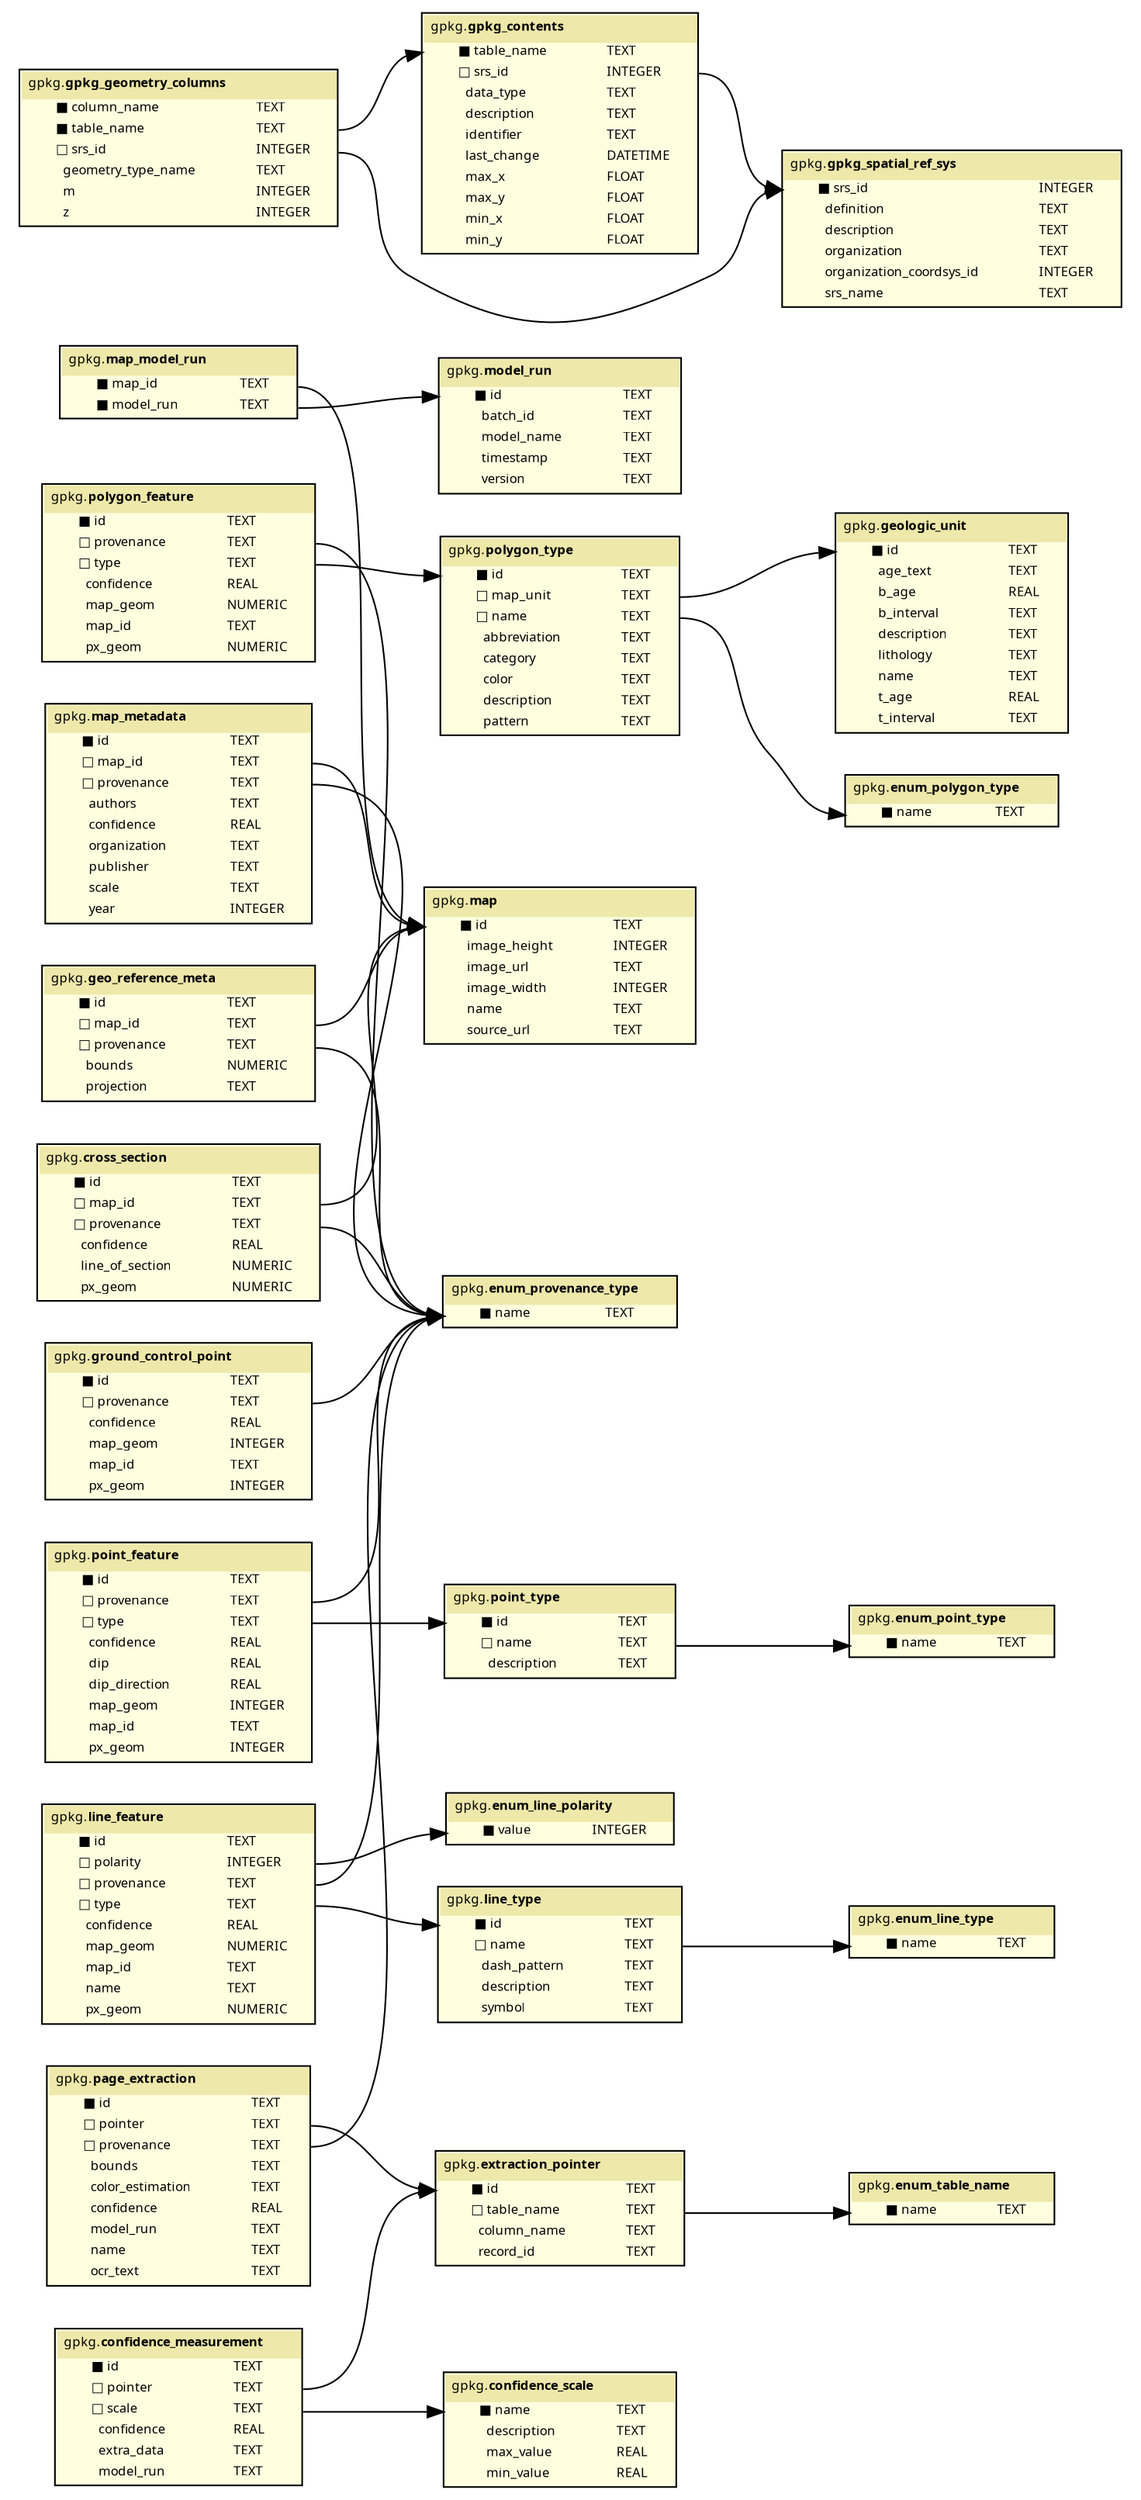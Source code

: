 /*
 Incorporating fixes from
 https://spin.atomicobject.com/2017/11/15/table-rel-diagrams-graphviz/
*/
digraph G {
  fontname = "Fira Code Regular"
  fontsize = 8
  rankdir=LR
  concentrate=true

  node [
      fontname = "Fira Code Regular"
      fontsize = 8
      shape = "plaintext"
  ]

  edge [
      fontname = "Fira Code Regular"
      fontsize = 8
  ]

  polygon_feature [label=<
    <table bgcolor="lightyellow" border="1" cellborder="0" cellspacing="0">
      <tr>
        <td colspan="2" cellpadding="4" align="left" bgcolor="palegoldenrod"><font face="Fira Code Regular" color="black">gpkg.</font><font face="Fira Code Bold" color="black">polygon_feature</font>
        </td>
      </tr><tr>
      <td align="left" border="0" port="id_in">
        <font face="Fira Code Medium">■ id</font>
      </td>
      <td align="left" port="id_out">
        <font face="Fira Code Regular">TEXT</font>
      </td>
    </tr> <tr>
      <td align="left" border="0" port="provenance_in">
        <font face="Fira Code Medium">□ provenance</font>
      </td>
      <td align="left" port="provenance_out">
        <font face="Fira Code Regular">TEXT</font>
      </td>
    </tr> <tr>
      <td align="left" border="0" port="type_in">
        <font face="Fira Code Medium">□ type</font>
      </td>
      <td align="left" port="type_out">
        <font face="Fira Code Regular">TEXT</font>
      </td>
    </tr> <tr>
      <td align="left" border="0" port="confidence_in">
        <font face="Fira Code Medium">  confidence</font>
      </td>
      <td align="left" port="confidence_out">
        <font face="Fira Code Regular">REAL</font>
      </td>
    </tr> <tr>
      <td align="left" border="0" port="map_geom_in">
        <font face="Fira Code Medium">  map_geom</font>
      </td>
      <td align="left" port="map_geom_out">
        <font face="Fira Code Regular">NUMERIC</font>
      </td>
    </tr> <tr>
      <td align="left" border="0" port="map_id_in">
        <font face="Fira Code Medium">  map_id</font>
      </td>
      <td align="left" port="map_id_out">
        <font face="Fira Code Regular">TEXT</font>
      </td>
    </tr> <tr>
      <td align="left" border="0" port="px_geom_in">
        <font face="Fira Code Medium">  px_geom</font>
      </td>
      <td align="left" port="px_geom_out">
        <font face="Fira Code Regular">NUMERIC</font>
      </td>
    </tr>
    </table>
    >]

    geo_reference_meta [label=<
    <table bgcolor="lightyellow" border="1" cellborder="0" cellspacing="0">
      <tr>
        <td colspan="2" cellpadding="4" align="left" bgcolor="palegoldenrod"><font face="Fira Code Regular" color="black">gpkg.</font><font face="Fira Code Bold" color="black">geo_reference_meta</font>
        </td>
      </tr><tr>
      <td align="left" border="0" port="id_in">
        <font face="Fira Code Medium">■ id</font>
      </td>
      <td align="left" port="id_out">
        <font face="Fira Code Regular">TEXT</font>
      </td>
    </tr> <tr>
      <td align="left" border="0" port="map_id_in">
        <font face="Fira Code Medium">□ map_id</font>
      </td>
      <td align="left" port="map_id_out">
        <font face="Fira Code Regular">TEXT</font>
      </td>
    </tr> <tr>
      <td align="left" border="0" port="provenance_in">
        <font face="Fira Code Medium">□ provenance</font>
      </td>
      <td align="left" port="provenance_out">
        <font face="Fira Code Regular">TEXT</font>
      </td>
    </tr> <tr>
      <td align="left" border="0" port="bounds_in">
        <font face="Fira Code Medium">  bounds</font>
      </td>
      <td align="left" port="bounds_out">
        <font face="Fira Code Regular">NUMERIC</font>
      </td>
    </tr> <tr>
      <td align="left" border="0" port="projection_in">
        <font face="Fira Code Medium">  projection</font>
      </td>
      <td align="left" port="projection_out">
        <font face="Fira Code Regular">TEXT</font>
      </td>
    </tr>
    </table>
    >]

    gpkg_geometry_columns [label=<
    <table bgcolor="lightyellow" border="1" cellborder="0" cellspacing="0">
      <tr>
        <td colspan="2" cellpadding="4" align="left" bgcolor="palegoldenrod"><font face="Fira Code Regular" color="black">gpkg.</font><font face="Fira Code Bold" color="black">gpkg_geometry_columns</font>
        </td>
      </tr><tr>
      <td align="left" border="0" port="column_name_in">
        <font face="Fira Code Medium">■ column_name</font>
      </td>
      <td align="left" port="column_name_out">
        <font face="Fira Code Regular">TEXT</font>
      </td>
    </tr> <tr>
      <td align="left" border="0" port="table_name_in">
        <font face="Fira Code Medium">■ table_name</font>
      </td>
      <td align="left" port="table_name_out">
        <font face="Fira Code Regular">TEXT</font>
      </td>
    </tr> <tr>
      <td align="left" border="0" port="srs_id_in">
        <font face="Fira Code Medium">□ srs_id</font>
      </td>
      <td align="left" port="srs_id_out">
        <font face="Fira Code Regular">INTEGER</font>
      </td>
    </tr> <tr>
      <td align="left" border="0" port="geometry_type_name_in">
        <font face="Fira Code Medium">  geometry_type_name</font>
      </td>
      <td align="left" port="geometry_type_name_out">
        <font face="Fira Code Regular">TEXT</font>
      </td>
    </tr> <tr>
      <td align="left" border="0" port="m_in">
        <font face="Fira Code Medium">  m</font>
      </td>
      <td align="left" port="m_out">
        <font face="Fira Code Regular">INTEGER</font>
      </td>
    </tr> <tr>
      <td align="left" border="0" port="z_in">
        <font face="Fira Code Medium">  z</font>
      </td>
      <td align="left" port="z_out">
        <font face="Fira Code Regular">INTEGER</font>
      </td>
    </tr>
    </table>
    >]

    cross_section [label=<
    <table bgcolor="lightyellow" border="1" cellborder="0" cellspacing="0">
      <tr>
        <td colspan="2" cellpadding="4" align="left" bgcolor="palegoldenrod"><font face="Fira Code Regular" color="black">gpkg.</font><font face="Fira Code Bold" color="black">cross_section</font>
        </td>
      </tr><tr>
      <td align="left" border="0" port="id_in">
        <font face="Fira Code Medium">■ id</font>
      </td>
      <td align="left" port="id_out">
        <font face="Fira Code Regular">TEXT</font>
      </td>
    </tr> <tr>
      <td align="left" border="0" port="map_id_in">
        <font face="Fira Code Medium">□ map_id</font>
      </td>
      <td align="left" port="map_id_out">
        <font face="Fira Code Regular">TEXT</font>
      </td>
    </tr> <tr>
      <td align="left" border="0" port="provenance_in">
        <font face="Fira Code Medium">□ provenance</font>
      </td>
      <td align="left" port="provenance_out">
        <font face="Fira Code Regular">TEXT</font>
      </td>
    </tr> <tr>
      <td align="left" border="0" port="confidence_in">
        <font face="Fira Code Medium">  confidence</font>
      </td>
      <td align="left" port="confidence_out">
        <font face="Fira Code Regular">REAL</font>
      </td>
    </tr> <tr>
      <td align="left" border="0" port="line_of_section_in">
        <font face="Fira Code Medium">  line_of_section</font>
      </td>
      <td align="left" port="line_of_section_out">
        <font face="Fira Code Regular">NUMERIC</font>
      </td>
    </tr> <tr>
      <td align="left" border="0" port="px_geom_in">
        <font face="Fira Code Medium">  px_geom</font>
      </td>
      <td align="left" port="px_geom_out">
        <font face="Fira Code Regular">NUMERIC</font>
      </td>
    </tr>
    </table>
    >]

    enum_line_type [label=<
    <table bgcolor="lightyellow" border="1" cellborder="0" cellspacing="0">
      <tr>
        <td colspan="2" cellpadding="4" align="left" bgcolor="palegoldenrod"><font face="Fira Code Regular" color="black">gpkg.</font><font face="Fira Code Bold" color="black">enum_line_type</font>
        </td>
      </tr><tr>
      <td align="left" border="0" port="name_in">
        <font face="Fira Code Medium">■ name</font>
      </td>
      <td align="left" port="name_out">
        <font face="Fira Code Regular">TEXT</font>
      </td>
    </tr>
    </table>
    >]

    point_type [label=<
    <table bgcolor="lightyellow" border="1" cellborder="0" cellspacing="0">
      <tr>
        <td colspan="2" cellpadding="4" align="left" bgcolor="palegoldenrod"><font face="Fira Code Regular" color="black">gpkg.</font><font face="Fira Code Bold" color="black">point_type</font>
        </td>
      </tr><tr>
      <td align="left" border="0" port="id_in">
        <font face="Fira Code Medium">■ id</font>
      </td>
      <td align="left" port="id_out">
        <font face="Fira Code Regular">TEXT</font>
      </td>
    </tr> <tr>
      <td align="left" border="0" port="name_in">
        <font face="Fira Code Medium">□ name</font>
      </td>
      <td align="left" port="name_out">
        <font face="Fira Code Regular">TEXT</font>
      </td>
    </tr> <tr>
      <td align="left" border="0" port="description_in">
        <font face="Fira Code Medium">  description</font>
      </td>
      <td align="left" port="description_out">
        <font face="Fira Code Regular">TEXT</font>
      </td>
    </tr>
    </table>
    >]

    polygon_type [label=<
    <table bgcolor="lightyellow" border="1" cellborder="0" cellspacing="0">
      <tr>
        <td colspan="2" cellpadding="4" align="left" bgcolor="palegoldenrod"><font face="Fira Code Regular" color="black">gpkg.</font><font face="Fira Code Bold" color="black">polygon_type</font>
        </td>
      </tr><tr>
      <td align="left" border="0" port="id_in">
        <font face="Fira Code Medium">■ id</font>
      </td>
      <td align="left" port="id_out">
        <font face="Fira Code Regular">TEXT</font>
      </td>
    </tr> <tr>
      <td align="left" border="0" port="map_unit_in">
        <font face="Fira Code Medium">□ map_unit</font>
      </td>
      <td align="left" port="map_unit_out">
        <font face="Fira Code Regular">TEXT</font>
      </td>
    </tr> <tr>
      <td align="left" border="0" port="name_in">
        <font face="Fira Code Medium">□ name</font>
      </td>
      <td align="left" port="name_out">
        <font face="Fira Code Regular">TEXT</font>
      </td>
    </tr> <tr>
      <td align="left" border="0" port="abbreviation_in">
        <font face="Fira Code Medium">  abbreviation</font>
      </td>
      <td align="left" port="abbreviation_out">
        <font face="Fira Code Regular">TEXT</font>
      </td>
    </tr> <tr>
      <td align="left" border="0" port="category_in">
        <font face="Fira Code Medium">  category</font>
      </td>
      <td align="left" port="category_out">
        <font face="Fira Code Regular">TEXT</font>
      </td>
    </tr> <tr>
      <td align="left" border="0" port="color_in">
        <font face="Fira Code Medium">  color</font>
      </td>
      <td align="left" port="color_out">
        <font face="Fira Code Regular">TEXT</font>
      </td>
    </tr> <tr>
      <td align="left" border="0" port="description_in">
        <font face="Fira Code Medium">  description</font>
      </td>
      <td align="left" port="description_out">
        <font face="Fira Code Regular">TEXT</font>
      </td>
    </tr> <tr>
      <td align="left" border="0" port="pattern_in">
        <font face="Fira Code Medium">  pattern</font>
      </td>
      <td align="left" port="pattern_out">
        <font face="Fira Code Regular">TEXT</font>
      </td>
    </tr>
    </table>
    >]

    point_feature [label=<
    <table bgcolor="lightyellow" border="1" cellborder="0" cellspacing="0">
      <tr>
        <td colspan="2" cellpadding="4" align="left" bgcolor="palegoldenrod"><font face="Fira Code Regular" color="black">gpkg.</font><font face="Fira Code Bold" color="black">point_feature</font>
        </td>
      </tr><tr>
      <td align="left" border="0" port="id_in">
        <font face="Fira Code Medium">■ id</font>
      </td>
      <td align="left" port="id_out">
        <font face="Fira Code Regular">TEXT</font>
      </td>
    </tr> <tr>
      <td align="left" border="0" port="provenance_in">
        <font face="Fira Code Medium">□ provenance</font>
      </td>
      <td align="left" port="provenance_out">
        <font face="Fira Code Regular">TEXT</font>
      </td>
    </tr> <tr>
      <td align="left" border="0" port="type_in">
        <font face="Fira Code Medium">□ type</font>
      </td>
      <td align="left" port="type_out">
        <font face="Fira Code Regular">TEXT</font>
      </td>
    </tr> <tr>
      <td align="left" border="0" port="confidence_in">
        <font face="Fira Code Medium">  confidence</font>
      </td>
      <td align="left" port="confidence_out">
        <font face="Fira Code Regular">REAL</font>
      </td>
    </tr> <tr>
      <td align="left" border="0" port="dip_in">
        <font face="Fira Code Medium">  dip</font>
      </td>
      <td align="left" port="dip_out">
        <font face="Fira Code Regular">REAL</font>
      </td>
    </tr> <tr>
      <td align="left" border="0" port="dip_direction_in">
        <font face="Fira Code Medium">  dip_direction</font>
      </td>
      <td align="left" port="dip_direction_out">
        <font face="Fira Code Regular">REAL</font>
      </td>
    </tr> <tr>
      <td align="left" border="0" port="map_geom_in">
        <font face="Fira Code Medium">  map_geom</font>
      </td>
      <td align="left" port="map_geom_out">
        <font face="Fira Code Regular">INTEGER</font>
      </td>
    </tr> <tr>
      <td align="left" border="0" port="map_id_in">
        <font face="Fira Code Medium">  map_id</font>
      </td>
      <td align="left" port="map_id_out">
        <font face="Fira Code Regular">TEXT</font>
      </td>
    </tr> <tr>
      <td align="left" border="0" port="px_geom_in">
        <font face="Fira Code Medium">  px_geom</font>
      </td>
      <td align="left" port="px_geom_out">
        <font face="Fira Code Regular">INTEGER</font>
      </td>
    </tr>
    </table>
    >]

    confidence_scale [label=<
    <table bgcolor="lightyellow" border="1" cellborder="0" cellspacing="0">
      <tr>
        <td colspan="2" cellpadding="4" align="left" bgcolor="palegoldenrod"><font face="Fira Code Regular" color="black">gpkg.</font><font face="Fira Code Bold" color="black">confidence_scale</font>
        </td>
      </tr><tr>
      <td align="left" border="0" port="name_in">
        <font face="Fira Code Medium">■ name</font>
      </td>
      <td align="left" port="name_out">
        <font face="Fira Code Regular">TEXT</font>
      </td>
    </tr> <tr>
      <td align="left" border="0" port="description_in">
        <font face="Fira Code Medium">  description</font>
      </td>
      <td align="left" port="description_out">
        <font face="Fira Code Regular">TEXT</font>
      </td>
    </tr> <tr>
      <td align="left" border="0" port="max_value_in">
        <font face="Fira Code Medium">  max_value</font>
      </td>
      <td align="left" port="max_value_out">
        <font face="Fira Code Regular">REAL</font>
      </td>
    </tr> <tr>
      <td align="left" border="0" port="min_value_in">
        <font face="Fira Code Medium">  min_value</font>
      </td>
      <td align="left" port="min_value_out">
        <font face="Fira Code Regular">REAL</font>
      </td>
    </tr>
    </table>
    >]

    enum_line_polarity [label=<
    <table bgcolor="lightyellow" border="1" cellborder="0" cellspacing="0">
      <tr>
        <td colspan="2" cellpadding="4" align="left" bgcolor="palegoldenrod"><font face="Fira Code Regular" color="black">gpkg.</font><font face="Fira Code Bold" color="black">enum_line_polarity</font>
        </td>
      </tr><tr>
      <td align="left" border="0" port="value_in">
        <font face="Fira Code Medium">■ value</font>
      </td>
      <td align="left" port="value_out">
        <font face="Fira Code Regular">INTEGER</font>
      </td>
    </tr>
    </table>
    >]

    ground_control_point [label=<
    <table bgcolor="lightyellow" border="1" cellborder="0" cellspacing="0">
      <tr>
        <td colspan="2" cellpadding="4" align="left" bgcolor="palegoldenrod"><font face="Fira Code Regular" color="black">gpkg.</font><font face="Fira Code Bold" color="black">ground_control_point</font>
        </td>
      </tr><tr>
      <td align="left" border="0" port="id_in">
        <font face="Fira Code Medium">■ id</font>
      </td>
      <td align="left" port="id_out">
        <font face="Fira Code Regular">TEXT</font>
      </td>
    </tr> <tr>
      <td align="left" border="0" port="provenance_in">
        <font face="Fira Code Medium">□ provenance</font>
      </td>
      <td align="left" port="provenance_out">
        <font face="Fira Code Regular">TEXT</font>
      </td>
    </tr> <tr>
      <td align="left" border="0" port="confidence_in">
        <font face="Fira Code Medium">  confidence</font>
      </td>
      <td align="left" port="confidence_out">
        <font face="Fira Code Regular">REAL</font>
      </td>
    </tr> <tr>
      <td align="left" border="0" port="map_geom_in">
        <font face="Fira Code Medium">  map_geom</font>
      </td>
      <td align="left" port="map_geom_out">
        <font face="Fira Code Regular">INTEGER</font>
      </td>
    </tr> <tr>
      <td align="left" border="0" port="map_id_in">
        <font face="Fira Code Medium">  map_id</font>
      </td>
      <td align="left" port="map_id_out">
        <font face="Fira Code Regular">TEXT</font>
      </td>
    </tr> <tr>
      <td align="left" border="0" port="px_geom_in">
        <font face="Fira Code Medium">  px_geom</font>
      </td>
      <td align="left" port="px_geom_out">
        <font face="Fira Code Regular">INTEGER</font>
      </td>
    </tr>
    </table>
    >]

    map_metadata [label=<
    <table bgcolor="lightyellow" border="1" cellborder="0" cellspacing="0">
      <tr>
        <td colspan="2" cellpadding="4" align="left" bgcolor="palegoldenrod"><font face="Fira Code Regular" color="black">gpkg.</font><font face="Fira Code Bold" color="black">map_metadata</font>
        </td>
      </tr><tr>
      <td align="left" border="0" port="id_in">
        <font face="Fira Code Medium">■ id</font>
      </td>
      <td align="left" port="id_out">
        <font face="Fira Code Regular">TEXT</font>
      </td>
    </tr> <tr>
      <td align="left" border="0" port="map_id_in">
        <font face="Fira Code Medium">□ map_id</font>
      </td>
      <td align="left" port="map_id_out">
        <font face="Fira Code Regular">TEXT</font>
      </td>
    </tr> <tr>
      <td align="left" border="0" port="provenance_in">
        <font face="Fira Code Medium">□ provenance</font>
      </td>
      <td align="left" port="provenance_out">
        <font face="Fira Code Regular">TEXT</font>
      </td>
    </tr> <tr>
      <td align="left" border="0" port="authors_in">
        <font face="Fira Code Medium">  authors</font>
      </td>
      <td align="left" port="authors_out">
        <font face="Fira Code Regular">TEXT</font>
      </td>
    </tr> <tr>
      <td align="left" border="0" port="confidence_in">
        <font face="Fira Code Medium">  confidence</font>
      </td>
      <td align="left" port="confidence_out">
        <font face="Fira Code Regular">REAL</font>
      </td>
    </tr> <tr>
      <td align="left" border="0" port="organization_in">
        <font face="Fira Code Medium">  organization</font>
      </td>
      <td align="left" port="organization_out">
        <font face="Fira Code Regular">TEXT</font>
      </td>
    </tr> <tr>
      <td align="left" border="0" port="publisher_in">
        <font face="Fira Code Medium">  publisher</font>
      </td>
      <td align="left" port="publisher_out">
        <font face="Fira Code Regular">TEXT</font>
      </td>
    </tr> <tr>
      <td align="left" border="0" port="scale_in">
        <font face="Fira Code Medium">  scale</font>
      </td>
      <td align="left" port="scale_out">
        <font face="Fira Code Regular">TEXT</font>
      </td>
    </tr> <tr>
      <td align="left" border="0" port="year_in">
        <font face="Fira Code Medium">  year</font>
      </td>
      <td align="left" port="year_out">
        <font face="Fira Code Regular">INTEGER</font>
      </td>
    </tr>
    </table>
    >]

    map [label=<
    <table bgcolor="lightyellow" border="1" cellborder="0" cellspacing="0">
      <tr>
        <td colspan="2" cellpadding="4" align="left" bgcolor="palegoldenrod"><font face="Fira Code Regular" color="black">gpkg.</font><font face="Fira Code Bold" color="black">map</font>
        </td>
      </tr><tr>
      <td align="left" border="0" port="id_in">
        <font face="Fira Code Medium">■ id</font>
      </td>
      <td align="left" port="id_out">
        <font face="Fira Code Regular">TEXT</font>
      </td>
    </tr> <tr>
      <td align="left" border="0" port="image_height_in">
        <font face="Fira Code Medium">  image_height</font>
      </td>
      <td align="left" port="image_height_out">
        <font face="Fira Code Regular">INTEGER</font>
      </td>
    </tr> <tr>
      <td align="left" border="0" port="image_url_in">
        <font face="Fira Code Medium">  image_url</font>
      </td>
      <td align="left" port="image_url_out">
        <font face="Fira Code Regular">TEXT</font>
      </td>
    </tr> <tr>
      <td align="left" border="0" port="image_width_in">
        <font face="Fira Code Medium">  image_width</font>
      </td>
      <td align="left" port="image_width_out">
        <font face="Fira Code Regular">INTEGER</font>
      </td>
    </tr> <tr>
      <td align="left" border="0" port="name_in">
        <font face="Fira Code Medium">  name</font>
      </td>
      <td align="left" port="name_out">
        <font face="Fira Code Regular">TEXT</font>
      </td>
    </tr> <tr>
      <td align="left" border="0" port="source_url_in">
        <font face="Fira Code Medium">  source_url</font>
      </td>
      <td align="left" port="source_url_out">
        <font face="Fira Code Regular">TEXT</font>
      </td>
    </tr>
    </table>
    >]

    enum_table_name [label=<
    <table bgcolor="lightyellow" border="1" cellborder="0" cellspacing="0">
      <tr>
        <td colspan="2" cellpadding="4" align="left" bgcolor="palegoldenrod"><font face="Fira Code Regular" color="black">gpkg.</font><font face="Fira Code Bold" color="black">enum_table_name</font>
        </td>
      </tr><tr>
      <td align="left" border="0" port="name_in">
        <font face="Fira Code Medium">■ name</font>
      </td>
      <td align="left" port="name_out">
        <font face="Fira Code Regular">TEXT</font>
      </td>
    </tr>
    </table>
    >]

    model_run [label=<
    <table bgcolor="lightyellow" border="1" cellborder="0" cellspacing="0">
      <tr>
        <td colspan="2" cellpadding="4" align="left" bgcolor="palegoldenrod"><font face="Fira Code Regular" color="black">gpkg.</font><font face="Fira Code Bold" color="black">model_run</font>
        </td>
      </tr><tr>
      <td align="left" border="0" port="id_in">
        <font face="Fira Code Medium">■ id</font>
      </td>
      <td align="left" port="id_out">
        <font face="Fira Code Regular">TEXT</font>
      </td>
    </tr> <tr>
      <td align="left" border="0" port="batch_id_in">
        <font face="Fira Code Medium">  batch_id</font>
      </td>
      <td align="left" port="batch_id_out">
        <font face="Fira Code Regular">TEXT</font>
      </td>
    </tr> <tr>
      <td align="left" border="0" port="model_name_in">
        <font face="Fira Code Medium">  model_name</font>
      </td>
      <td align="left" port="model_name_out">
        <font face="Fira Code Regular">TEXT</font>
      </td>
    </tr> <tr>
      <td align="left" border="0" port="timestamp_in">
        <font face="Fira Code Medium">  timestamp</font>
      </td>
      <td align="left" port="timestamp_out">
        <font face="Fira Code Regular">TEXT</font>
      </td>
    </tr> <tr>
      <td align="left" border="0" port="version_in">
        <font face="Fira Code Medium">  version</font>
      </td>
      <td align="left" port="version_out">
        <font face="Fira Code Regular">TEXT</font>
      </td>
    </tr>
    </table>
    >]

    enum_provenance_type [label=<
    <table bgcolor="lightyellow" border="1" cellborder="0" cellspacing="0">
      <tr>
        <td colspan="2" cellpadding="4" align="left" bgcolor="palegoldenrod"><font face="Fira Code Regular" color="black">gpkg.</font><font face="Fira Code Bold" color="black">enum_provenance_type</font>
        </td>
      </tr><tr>
      <td align="left" border="0" port="name_in">
        <font face="Fira Code Medium">■ name</font>
      </td>
      <td align="left" port="name_out">
        <font face="Fira Code Regular">TEXT</font>
      </td>
    </tr>
    </table>
    >]

    line_feature [label=<
    <table bgcolor="lightyellow" border="1" cellborder="0" cellspacing="0">
      <tr>
        <td colspan="2" cellpadding="4" align="left" bgcolor="palegoldenrod"><font face="Fira Code Regular" color="black">gpkg.</font><font face="Fira Code Bold" color="black">line_feature</font>
        </td>
      </tr><tr>
      <td align="left" border="0" port="id_in">
        <font face="Fira Code Medium">■ id</font>
      </td>
      <td align="left" port="id_out">
        <font face="Fira Code Regular">TEXT</font>
      </td>
    </tr> <tr>
      <td align="left" border="0" port="polarity_in">
        <font face="Fira Code Medium">□ polarity</font>
      </td>
      <td align="left" port="polarity_out">
        <font face="Fira Code Regular">INTEGER</font>
      </td>
    </tr> <tr>
      <td align="left" border="0" port="provenance_in">
        <font face="Fira Code Medium">□ provenance</font>
      </td>
      <td align="left" port="provenance_out">
        <font face="Fira Code Regular">TEXT</font>
      </td>
    </tr> <tr>
      <td align="left" border="0" port="type_in">
        <font face="Fira Code Medium">□ type</font>
      </td>
      <td align="left" port="type_out">
        <font face="Fira Code Regular">TEXT</font>
      </td>
    </tr> <tr>
      <td align="left" border="0" port="confidence_in">
        <font face="Fira Code Medium">  confidence</font>
      </td>
      <td align="left" port="confidence_out">
        <font face="Fira Code Regular">REAL</font>
      </td>
    </tr> <tr>
      <td align="left" border="0" port="map_geom_in">
        <font face="Fira Code Medium">  map_geom</font>
      </td>
      <td align="left" port="map_geom_out">
        <font face="Fira Code Regular">NUMERIC</font>
      </td>
    </tr> <tr>
      <td align="left" border="0" port="map_id_in">
        <font face="Fira Code Medium">  map_id</font>
      </td>
      <td align="left" port="map_id_out">
        <font face="Fira Code Regular">TEXT</font>
      </td>
    </tr> <tr>
      <td align="left" border="0" port="name_in">
        <font face="Fira Code Medium">  name</font>
      </td>
      <td align="left" port="name_out">
        <font face="Fira Code Regular">TEXT</font>
      </td>
    </tr> <tr>
      <td align="left" border="0" port="px_geom_in">
        <font face="Fira Code Medium">  px_geom</font>
      </td>
      <td align="left" port="px_geom_out">
        <font face="Fira Code Regular">NUMERIC</font>
      </td>
    </tr>
    </table>
    >]

    map_model_run [label=<
    <table bgcolor="lightyellow" border="1" cellborder="0" cellspacing="0">
      <tr>
        <td colspan="2" cellpadding="4" align="left" bgcolor="palegoldenrod"><font face="Fira Code Regular" color="black">gpkg.</font><font face="Fira Code Bold" color="black">map_model_run</font>
        </td>
      </tr><tr>
      <td align="left" border="0" port="map_id_in">
        <font face="Fira Code Medium">■ map_id</font>
      </td>
      <td align="left" port="map_id_out">
        <font face="Fira Code Regular">TEXT</font>
      </td>
    </tr> <tr>
      <td align="left" border="0" port="model_run_in">
        <font face="Fira Code Medium">■ model_run</font>
      </td>
      <td align="left" port="model_run_out">
        <font face="Fira Code Regular">TEXT</font>
      </td>
    </tr>
    </table>
    >]

    gpkg_spatial_ref_sys [label=<
    <table bgcolor="lightyellow" border="1" cellborder="0" cellspacing="0">
      <tr>
        <td colspan="2" cellpadding="4" align="left" bgcolor="palegoldenrod"><font face="Fira Code Regular" color="black">gpkg.</font><font face="Fira Code Bold" color="black">gpkg_spatial_ref_sys</font>
        </td>
      </tr><tr>
      <td align="left" border="0" port="srs_id_in">
        <font face="Fira Code Medium">■ srs_id</font>
      </td>
      <td align="left" port="srs_id_out">
        <font face="Fira Code Regular">INTEGER</font>
      </td>
    </tr> <tr>
      <td align="left" border="0" port="definition_in">
        <font face="Fira Code Medium">  definition</font>
      </td>
      <td align="left" port="definition_out">
        <font face="Fira Code Regular">TEXT</font>
      </td>
    </tr> <tr>
      <td align="left" border="0" port="description_in">
        <font face="Fira Code Medium">  description</font>
      </td>
      <td align="left" port="description_out">
        <font face="Fira Code Regular">TEXT</font>
      </td>
    </tr> <tr>
      <td align="left" border="0" port="organization_in">
        <font face="Fira Code Medium">  organization</font>
      </td>
      <td align="left" port="organization_out">
        <font face="Fira Code Regular">TEXT</font>
      </td>
    </tr> <tr>
      <td align="left" border="0" port="organization_coordsys_id_in">
        <font face="Fira Code Medium">  organization_coordsys_id</font>
      </td>
      <td align="left" port="organization_coordsys_id_out">
        <font face="Fira Code Regular">INTEGER</font>
      </td>
    </tr> <tr>
      <td align="left" border="0" port="srs_name_in">
        <font face="Fira Code Medium">  srs_name</font>
      </td>
      <td align="left" port="srs_name_out">
        <font face="Fira Code Regular">TEXT</font>
      </td>
    </tr>
    </table>
    >]

    page_extraction [label=<
    <table bgcolor="lightyellow" border="1" cellborder="0" cellspacing="0">
      <tr>
        <td colspan="2" cellpadding="4" align="left" bgcolor="palegoldenrod"><font face="Fira Code Regular" color="black">gpkg.</font><font face="Fira Code Bold" color="black">page_extraction</font>
        </td>
      </tr><tr>
      <td align="left" border="0" port="id_in">
        <font face="Fira Code Medium">■ id</font>
      </td>
      <td align="left" port="id_out">
        <font face="Fira Code Regular">TEXT</font>
      </td>
    </tr> <tr>
      <td align="left" border="0" port="pointer_in">
        <font face="Fira Code Medium">□ pointer</font>
      </td>
      <td align="left" port="pointer_out">
        <font face="Fira Code Regular">TEXT</font>
      </td>
    </tr> <tr>
      <td align="left" border="0" port="provenance_in">
        <font face="Fira Code Medium">□ provenance</font>
      </td>
      <td align="left" port="provenance_out">
        <font face="Fira Code Regular">TEXT</font>
      </td>
    </tr> <tr>
      <td align="left" border="0" port="bounds_in">
        <font face="Fira Code Medium">  bounds</font>
      </td>
      <td align="left" port="bounds_out">
        <font face="Fira Code Regular">TEXT</font>
      </td>
    </tr> <tr>
      <td align="left" border="0" port="color_estimation_in">
        <font face="Fira Code Medium">  color_estimation</font>
      </td>
      <td align="left" port="color_estimation_out">
        <font face="Fira Code Regular">TEXT</font>
      </td>
    </tr> <tr>
      <td align="left" border="0" port="confidence_in">
        <font face="Fira Code Medium">  confidence</font>
      </td>
      <td align="left" port="confidence_out">
        <font face="Fira Code Regular">REAL</font>
      </td>
    </tr> <tr>
      <td align="left" border="0" port="model_run_in">
        <font face="Fira Code Medium">  model_run</font>
      </td>
      <td align="left" port="model_run_out">
        <font face="Fira Code Regular">TEXT</font>
      </td>
    </tr> <tr>
      <td align="left" border="0" port="name_in">
        <font face="Fira Code Medium">  name</font>
      </td>
      <td align="left" port="name_out">
        <font face="Fira Code Regular">TEXT</font>
      </td>
    </tr> <tr>
      <td align="left" border="0" port="ocr_text_in">
        <font face="Fira Code Medium">  ocr_text</font>
      </td>
      <td align="left" port="ocr_text_out">
        <font face="Fira Code Regular">TEXT</font>
      </td>
    </tr>
    </table>
    >]

    extraction_pointer [label=<
    <table bgcolor="lightyellow" border="1" cellborder="0" cellspacing="0">
      <tr>
        <td colspan="2" cellpadding="4" align="left" bgcolor="palegoldenrod"><font face="Fira Code Regular" color="black">gpkg.</font><font face="Fira Code Bold" color="black">extraction_pointer</font>
        </td>
      </tr><tr>
      <td align="left" border="0" port="id_in">
        <font face="Fira Code Medium">■ id</font>
      </td>
      <td align="left" port="id_out">
        <font face="Fira Code Regular">TEXT</font>
      </td>
    </tr> <tr>
      <td align="left" border="0" port="table_name_in">
        <font face="Fira Code Medium">□ table_name</font>
      </td>
      <td align="left" port="table_name_out">
        <font face="Fira Code Regular">TEXT</font>
      </td>
    </tr> <tr>
      <td align="left" border="0" port="column_name_in">
        <font face="Fira Code Medium">  column_name</font>
      </td>
      <td align="left" port="column_name_out">
        <font face="Fira Code Regular">TEXT</font>
      </td>
    </tr> <tr>
      <td align="left" border="0" port="record_id_in">
        <font face="Fira Code Medium">  record_id</font>
      </td>
      <td align="left" port="record_id_out">
        <font face="Fira Code Regular">TEXT</font>
      </td>
    </tr>
    </table>
    >]

    enum_point_type [label=<
    <table bgcolor="lightyellow" border="1" cellborder="0" cellspacing="0">
      <tr>
        <td colspan="2" cellpadding="4" align="left" bgcolor="palegoldenrod"><font face="Fira Code Regular" color="black">gpkg.</font><font face="Fira Code Bold" color="black">enum_point_type</font>
        </td>
      </tr><tr>
      <td align="left" border="0" port="name_in">
        <font face="Fira Code Medium">■ name</font>
      </td>
      <td align="left" port="name_out">
        <font face="Fira Code Regular">TEXT</font>
      </td>
    </tr>
    </table>
    >]

    confidence_measurement [label=<
    <table bgcolor="lightyellow" border="1" cellborder="0" cellspacing="0">
      <tr>
        <td colspan="2" cellpadding="4" align="left" bgcolor="palegoldenrod"><font face="Fira Code Regular" color="black">gpkg.</font><font face="Fira Code Bold" color="black">confidence_measurement</font>
        </td>
      </tr><tr>
      <td align="left" border="0" port="id_in">
        <font face="Fira Code Medium">■ id</font>
      </td>
      <td align="left" port="id_out">
        <font face="Fira Code Regular">TEXT</font>
      </td>
    </tr> <tr>
      <td align="left" border="0" port="pointer_in">
        <font face="Fira Code Medium">□ pointer</font>
      </td>
      <td align="left" port="pointer_out">
        <font face="Fira Code Regular">TEXT</font>
      </td>
    </tr> <tr>
      <td align="left" border="0" port="scale_in">
        <font face="Fira Code Medium">□ scale</font>
      </td>
      <td align="left" port="scale_out">
        <font face="Fira Code Regular">TEXT</font>
      </td>
    </tr> <tr>
      <td align="left" border="0" port="confidence_in">
        <font face="Fira Code Medium">  confidence</font>
      </td>
      <td align="left" port="confidence_out">
        <font face="Fira Code Regular">REAL</font>
      </td>
    </tr> <tr>
      <td align="left" border="0" port="extra_data_in">
        <font face="Fira Code Medium">  extra_data</font>
      </td>
      <td align="left" port="extra_data_out">
        <font face="Fira Code Regular">TEXT</font>
      </td>
    </tr> <tr>
      <td align="left" border="0" port="model_run_in">
        <font face="Fira Code Medium">  model_run</font>
      </td>
      <td align="left" port="model_run_out">
        <font face="Fira Code Regular">TEXT</font>
      </td>
    </tr>
    </table>
    >]

    gpkg_contents [label=<
    <table bgcolor="lightyellow" border="1" cellborder="0" cellspacing="0">
      <tr>
        <td colspan="2" cellpadding="4" align="left" bgcolor="palegoldenrod"><font face="Fira Code Regular" color="black">gpkg.</font><font face="Fira Code Bold" color="black">gpkg_contents</font>
        </td>
      </tr><tr>
      <td align="left" border="0" port="table_name_in">
        <font face="Fira Code Medium">■ table_name</font>
      </td>
      <td align="left" port="table_name_out">
        <font face="Fira Code Regular">TEXT</font>
      </td>
    </tr> <tr>
      <td align="left" border="0" port="srs_id_in">
        <font face="Fira Code Medium">□ srs_id</font>
      </td>
      <td align="left" port="srs_id_out">
        <font face="Fira Code Regular">INTEGER</font>
      </td>
    </tr> <tr>
      <td align="left" border="0" port="data_type_in">
        <font face="Fira Code Medium">  data_type</font>
      </td>
      <td align="left" port="data_type_out">
        <font face="Fira Code Regular">TEXT</font>
      </td>
    </tr> <tr>
      <td align="left" border="0" port="description_in">
        <font face="Fira Code Medium">  description</font>
      </td>
      <td align="left" port="description_out">
        <font face="Fira Code Regular">TEXT</font>
      </td>
    </tr> <tr>
      <td align="left" border="0" port="identifier_in">
        <font face="Fira Code Medium">  identifier</font>
      </td>
      <td align="left" port="identifier_out">
        <font face="Fira Code Regular">TEXT</font>
      </td>
    </tr> <tr>
      <td align="left" border="0" port="last_change_in">
        <font face="Fira Code Medium">  last_change</font>
      </td>
      <td align="left" port="last_change_out">
        <font face="Fira Code Regular">DATETIME</font>
      </td>
    </tr> <tr>
      <td align="left" border="0" port="max_x_in">
        <font face="Fira Code Medium">  max_x</font>
      </td>
      <td align="left" port="max_x_out">
        <font face="Fira Code Regular">FLOAT</font>
      </td>
    </tr> <tr>
      <td align="left" border="0" port="max_y_in">
        <font face="Fira Code Medium">  max_y</font>
      </td>
      <td align="left" port="max_y_out">
        <font face="Fira Code Regular">FLOAT</font>
      </td>
    </tr> <tr>
      <td align="left" border="0" port="min_x_in">
        <font face="Fira Code Medium">  min_x</font>
      </td>
      <td align="left" port="min_x_out">
        <font face="Fira Code Regular">FLOAT</font>
      </td>
    </tr> <tr>
      <td align="left" border="0" port="min_y_in">
        <font face="Fira Code Medium">  min_y</font>
      </td>
      <td align="left" port="min_y_out">
        <font face="Fira Code Regular">FLOAT</font>
      </td>
    </tr>
    </table>
    >]

    enum_polygon_type [label=<
    <table bgcolor="lightyellow" border="1" cellborder="0" cellspacing="0">
      <tr>
        <td colspan="2" cellpadding="4" align="left" bgcolor="palegoldenrod"><font face="Fira Code Regular" color="black">gpkg.</font><font face="Fira Code Bold" color="black">enum_polygon_type</font>
        </td>
      </tr><tr>
      <td align="left" border="0" port="name_in">
        <font face="Fira Code Medium">■ name</font>
      </td>
      <td align="left" port="name_out">
        <font face="Fira Code Regular">TEXT</font>
      </td>
    </tr>
    </table>
    >]

    geologic_unit [label=<
    <table bgcolor="lightyellow" border="1" cellborder="0" cellspacing="0">
      <tr>
        <td colspan="2" cellpadding="4" align="left" bgcolor="palegoldenrod"><font face="Fira Code Regular" color="black">gpkg.</font><font face="Fira Code Bold" color="black">geologic_unit</font>
        </td>
      </tr><tr>
      <td align="left" border="0" port="id_in">
        <font face="Fira Code Medium">■ id</font>
      </td>
      <td align="left" port="id_out">
        <font face="Fira Code Regular">TEXT</font>
      </td>
    </tr> <tr>
      <td align="left" border="0" port="age_text_in">
        <font face="Fira Code Medium">  age_text</font>
      </td>
      <td align="left" port="age_text_out">
        <font face="Fira Code Regular">TEXT</font>
      </td>
    </tr> <tr>
      <td align="left" border="0" port="b_age_in">
        <font face="Fira Code Medium">  b_age</font>
      </td>
      <td align="left" port="b_age_out">
        <font face="Fira Code Regular">REAL</font>
      </td>
    </tr> <tr>
      <td align="left" border="0" port="b_interval_in">
        <font face="Fira Code Medium">  b_interval</font>
      </td>
      <td align="left" port="b_interval_out">
        <font face="Fira Code Regular">TEXT</font>
      </td>
    </tr> <tr>
      <td align="left" border="0" port="description_in">
        <font face="Fira Code Medium">  description</font>
      </td>
      <td align="left" port="description_out">
        <font face="Fira Code Regular">TEXT</font>
      </td>
    </tr> <tr>
      <td align="left" border="0" port="lithology_in">
        <font face="Fira Code Medium">  lithology</font>
      </td>
      <td align="left" port="lithology_out">
        <font face="Fira Code Regular">TEXT</font>
      </td>
    </tr> <tr>
      <td align="left" border="0" port="name_in">
        <font face="Fira Code Medium">  name</font>
      </td>
      <td align="left" port="name_out">
        <font face="Fira Code Regular">TEXT</font>
      </td>
    </tr> <tr>
      <td align="left" border="0" port="t_age_in">
        <font face="Fira Code Medium">  t_age</font>
      </td>
      <td align="left" port="t_age_out">
        <font face="Fira Code Regular">REAL</font>
      </td>
    </tr> <tr>
      <td align="left" border="0" port="t_interval_in">
        <font face="Fira Code Medium">  t_interval</font>
      </td>
      <td align="left" port="t_interval_out">
        <font face="Fira Code Regular">TEXT</font>
      </td>
    </tr>
    </table>
    >]

    line_type [label=<
    <table bgcolor="lightyellow" border="1" cellborder="0" cellspacing="0">
      <tr>
        <td colspan="2" cellpadding="4" align="left" bgcolor="palegoldenrod"><font face="Fira Code Regular" color="black">gpkg.</font><font face="Fira Code Bold" color="black">line_type</font>
        </td>
      </tr><tr>
      <td align="left" border="0" port="id_in">
        <font face="Fira Code Medium">■ id</font>
      </td>
      <td align="left" port="id_out">
        <font face="Fira Code Regular">TEXT</font>
      </td>
    </tr> <tr>
      <td align="left" border="0" port="name_in">
        <font face="Fira Code Medium">□ name</font>
      </td>
      <td align="left" port="name_out">
        <font face="Fira Code Regular">TEXT</font>
      </td>
    </tr> <tr>
      <td align="left" border="0" port="dash_pattern_in">
        <font face="Fira Code Medium">  dash_pattern</font>
      </td>
      <td align="left" port="dash_pattern_out">
        <font face="Fira Code Regular">TEXT</font>
      </td>
    </tr> <tr>
      <td align="left" border="0" port="description_in">
        <font face="Fira Code Medium">  description</font>
      </td>
      <td align="left" port="description_out">
        <font face="Fira Code Regular">TEXT</font>
      </td>
    </tr> <tr>
      <td align="left" border="0" port="symbol_in">
        <font face="Fira Code Medium">  symbol</font>
      </td>
      <td align="left" port="symbol_out">
        <font face="Fira Code Regular">TEXT</font>
      </td>
    </tr>
    </table>
    >]



edge [
  arrowhead = normal;
  arrowtail = dot;
  ]


edge [
  arrowhead = normal;
  arrowtail = dot;
  ]
polygon_feature:type_out:e -> polygon_type:id_in:w
polygon_feature:provenance_out:e -> enum_provenance_type:name_in:w
geo_reference_meta:map_id_out:e -> map:id_in:w
geo_reference_meta:provenance_out:e -> enum_provenance_type:name_in:w
gpkg_geometry_columns:table_name_out:e -> gpkg_contents:table_name_in:w
gpkg_geometry_columns:srs_id_out:e -> gpkg_spatial_ref_sys:srs_id_in:w
cross_section:map_id_out:e -> map:id_in:w
cross_section:provenance_out:e -> enum_provenance_type:name_in:w
point_type:name_out:e -> enum_point_type:name_in:w
polygon_type:name_out:e -> enum_polygon_type:name_in:w
polygon_type:map_unit_out:e -> geologic_unit:id_in:w
point_feature:type_out:e -> point_type:id_in:w
point_feature:provenance_out:e -> enum_provenance_type:name_in:w
ground_control_point:provenance_out:e -> enum_provenance_type:name_in:w
map_metadata:map_id_out:e -> map:id_in:w
map_metadata:provenance_out:e -> enum_provenance_type:name_in:w
line_feature:type_out:e -> line_type:id_in:w
line_feature:polarity_out:e -> enum_line_polarity:value_in:w
line_feature:provenance_out:e -> enum_provenance_type:name_in:w
map_model_run:map_id_out:e -> map:id_in:w
map_model_run:model_run_out:e -> model_run:id_in:w
page_extraction:pointer_out:e -> extraction_pointer:id_in:w
page_extraction:provenance_out:e -> enum_provenance_type:name_in:w
extraction_pointer:table_name_out:e -> enum_table_name:name_in:w
confidence_measurement:pointer_out:e -> extraction_pointer:id_in:w
confidence_measurement:scale_out:e -> confidence_scale:name_in:w
gpkg_contents:srs_id_out:e -> gpkg_spatial_ref_sys:srs_id_in:w
line_type:name_out:e -> enum_line_type:name_in:w}